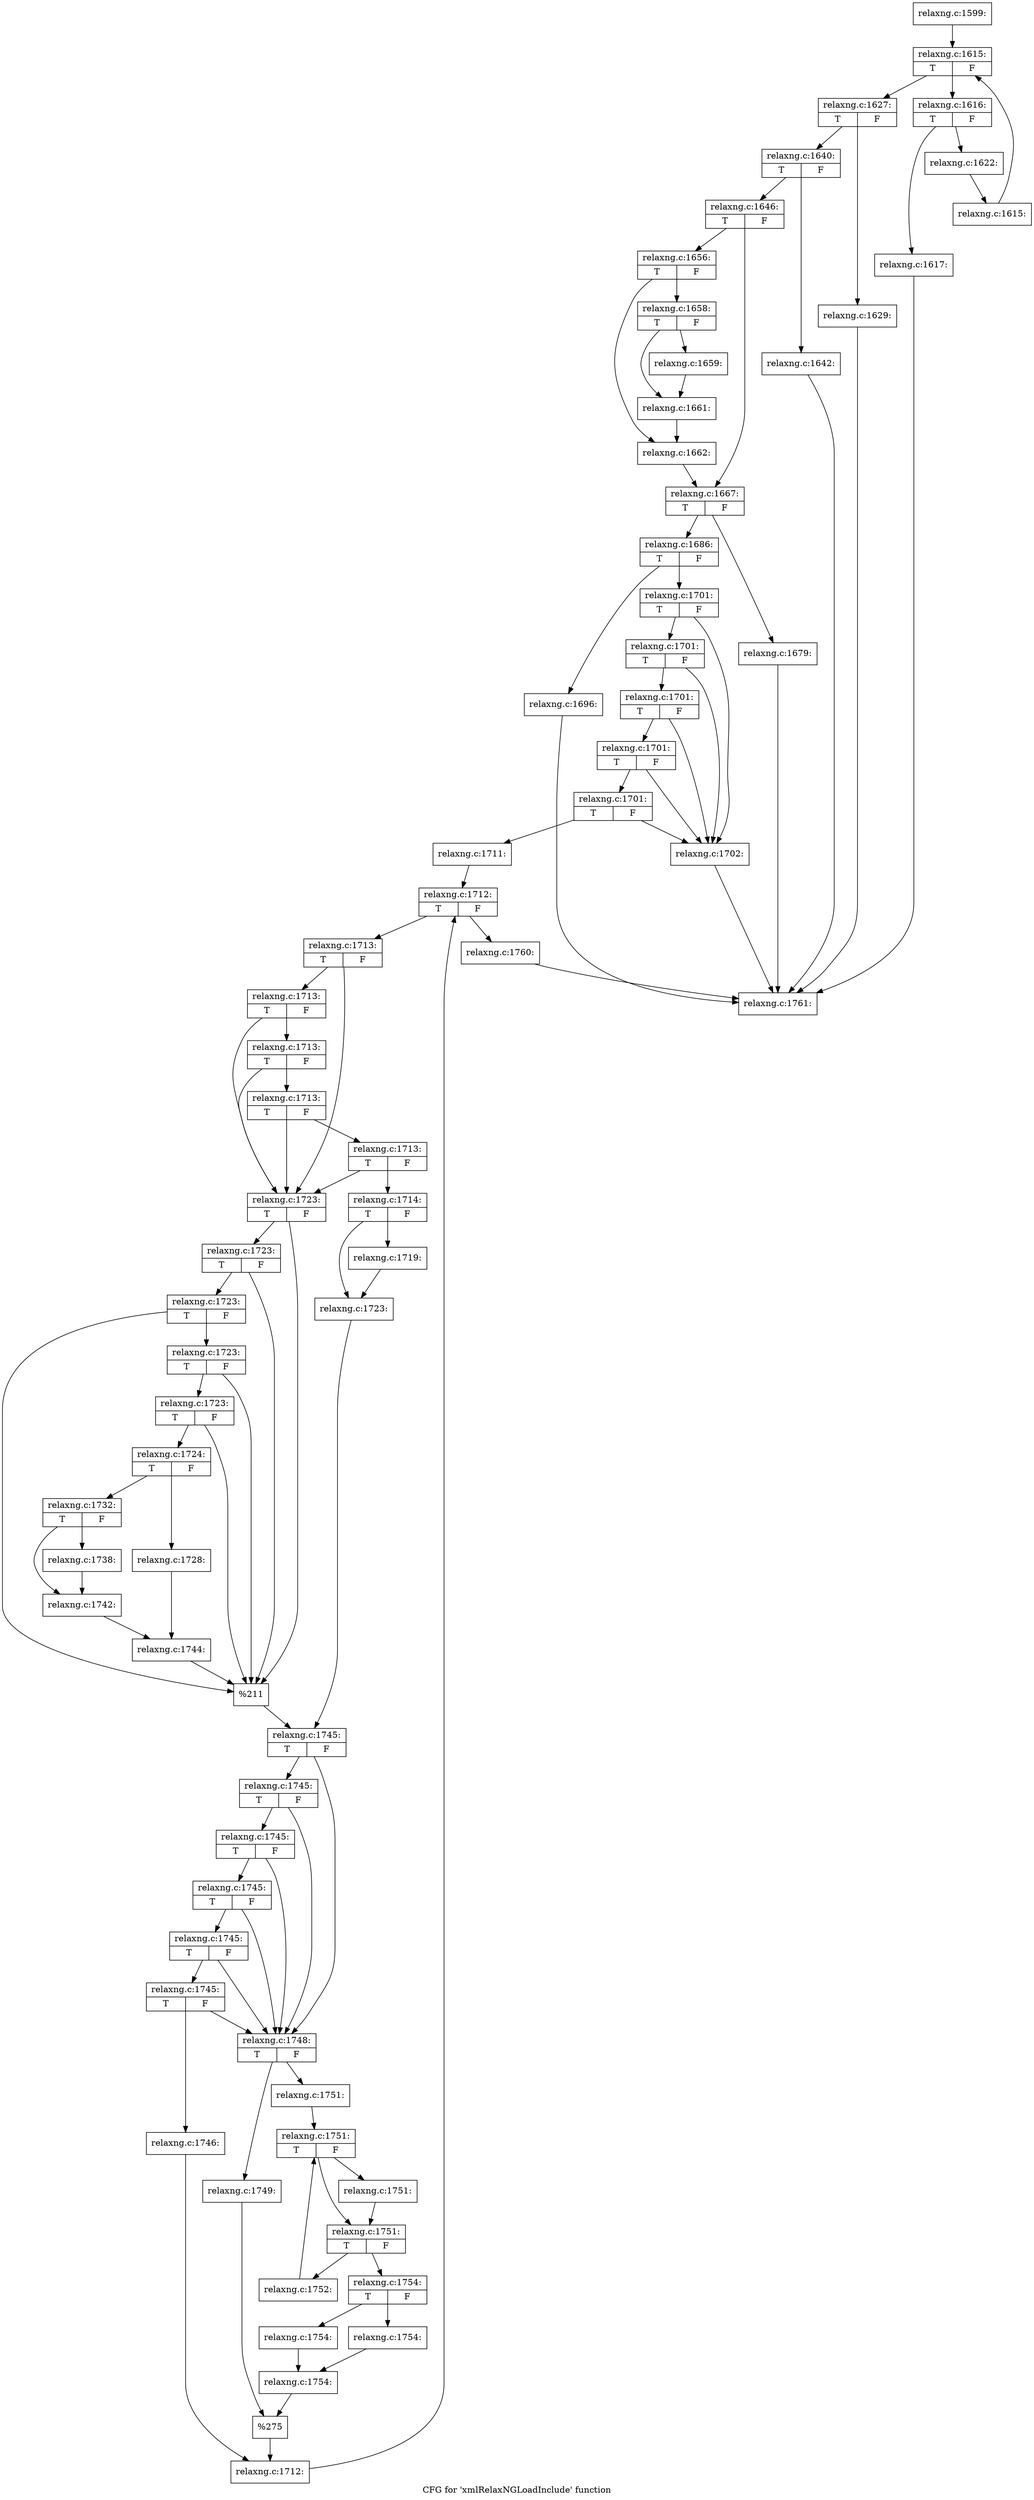 digraph "CFG for 'xmlRelaxNGLoadInclude' function" {
	label="CFG for 'xmlRelaxNGLoadInclude' function";

	Node0x555e9c361010 [shape=record,label="{relaxng.c:1599:}"];
	Node0x555e9c361010 -> Node0x555e9c36b2c0;
	Node0x555e9c36b2c0 [shape=record,label="{relaxng.c:1615:|{<s0>T|<s1>F}}"];
	Node0x555e9c36b2c0 -> Node0x555e9c36b5a0;
	Node0x555e9c36b2c0 -> Node0x555e9c36b120;
	Node0x555e9c36b5a0 [shape=record,label="{relaxng.c:1616:|{<s0>T|<s1>F}}"];
	Node0x555e9c36b5a0 -> Node0x555e9c36ba10;
	Node0x555e9c36b5a0 -> Node0x555e9c36ba60;
	Node0x555e9c36ba10 [shape=record,label="{relaxng.c:1617:}"];
	Node0x555e9c36ba10 -> Node0x555e9c3663d0;
	Node0x555e9c36ba60 [shape=record,label="{relaxng.c:1622:}"];
	Node0x555e9c36ba60 -> Node0x555e9c36b510;
	Node0x555e9c36b510 [shape=record,label="{relaxng.c:1615:}"];
	Node0x555e9c36b510 -> Node0x555e9c36b2c0;
	Node0x555e9c36b120 [shape=record,label="{relaxng.c:1627:|{<s0>T|<s1>F}}"];
	Node0x555e9c36b120 -> Node0x555e9c36cdb0;
	Node0x555e9c36b120 -> Node0x555e9c36ce00;
	Node0x555e9c36cdb0 [shape=record,label="{relaxng.c:1629:}"];
	Node0x555e9c36cdb0 -> Node0x555e9c3663d0;
	Node0x555e9c36ce00 [shape=record,label="{relaxng.c:1640:|{<s0>T|<s1>F}}"];
	Node0x555e9c36ce00 -> Node0x555e9c36d9a0;
	Node0x555e9c36ce00 -> Node0x555e9c36d9f0;
	Node0x555e9c36d9a0 [shape=record,label="{relaxng.c:1642:}"];
	Node0x555e9c36d9a0 -> Node0x555e9c3663d0;
	Node0x555e9c36d9f0 [shape=record,label="{relaxng.c:1646:|{<s0>T|<s1>F}}"];
	Node0x555e9c36d9f0 -> Node0x555e9c36f250;
	Node0x555e9c36d9f0 -> Node0x555e9c36f2a0;
	Node0x555e9c36f250 [shape=record,label="{relaxng.c:1656:|{<s0>T|<s1>F}}"];
	Node0x555e9c36f250 -> Node0x555e9c36f830;
	Node0x555e9c36f250 -> Node0x555e9c36f880;
	Node0x555e9c36f830 [shape=record,label="{relaxng.c:1658:|{<s0>T|<s1>F}}"];
	Node0x555e9c36f830 -> Node0x555e9c36fc40;
	Node0x555e9c36f830 -> Node0x555e9c36fc90;
	Node0x555e9c36fc40 [shape=record,label="{relaxng.c:1659:}"];
	Node0x555e9c36fc40 -> Node0x555e9c36fc90;
	Node0x555e9c36fc90 [shape=record,label="{relaxng.c:1661:}"];
	Node0x555e9c36fc90 -> Node0x555e9c36f880;
	Node0x555e9c36f880 [shape=record,label="{relaxng.c:1662:}"];
	Node0x555e9c36f880 -> Node0x555e9c36f2a0;
	Node0x555e9c36f2a0 [shape=record,label="{relaxng.c:1667:|{<s0>T|<s1>F}}"];
	Node0x555e9c36f2a0 -> Node0x555e9c3712f0;
	Node0x555e9c36f2a0 -> Node0x555e9c371340;
	Node0x555e9c3712f0 [shape=record,label="{relaxng.c:1679:}"];
	Node0x555e9c3712f0 -> Node0x555e9c3663d0;
	Node0x555e9c371340 [shape=record,label="{relaxng.c:1686:|{<s0>T|<s1>F}}"];
	Node0x555e9c371340 -> Node0x555e9c371f50;
	Node0x555e9c371340 -> Node0x555e9c371fa0;
	Node0x555e9c371f50 [shape=record,label="{relaxng.c:1696:}"];
	Node0x555e9c371f50 -> Node0x555e9c3663d0;
	Node0x555e9c371fa0 [shape=record,label="{relaxng.c:1701:|{<s0>T|<s1>F}}"];
	Node0x555e9c371fa0 -> Node0x555e9c372b90;
	Node0x555e9c371fa0 -> Node0x555e9c3729d0;
	Node0x555e9c372b90 [shape=record,label="{relaxng.c:1701:|{<s0>T|<s1>F}}"];
	Node0x555e9c372b90 -> Node0x555e9c372b40;
	Node0x555e9c372b90 -> Node0x555e9c3729d0;
	Node0x555e9c372b40 [shape=record,label="{relaxng.c:1701:|{<s0>T|<s1>F}}"];
	Node0x555e9c372b40 -> Node0x555e9c372af0;
	Node0x555e9c372b40 -> Node0x555e9c3729d0;
	Node0x555e9c372af0 [shape=record,label="{relaxng.c:1701:|{<s0>T|<s1>F}}"];
	Node0x555e9c372af0 -> Node0x555e9c372a70;
	Node0x555e9c372af0 -> Node0x555e9c3729d0;
	Node0x555e9c372a70 [shape=record,label="{relaxng.c:1701:|{<s0>T|<s1>F}}"];
	Node0x555e9c372a70 -> Node0x555e9c372a20;
	Node0x555e9c372a70 -> Node0x555e9c3729d0;
	Node0x555e9c3729d0 [shape=record,label="{relaxng.c:1702:}"];
	Node0x555e9c3729d0 -> Node0x555e9c3663d0;
	Node0x555e9c372a20 [shape=record,label="{relaxng.c:1711:}"];
	Node0x555e9c372a20 -> Node0x555e9c3744e0;
	Node0x555e9c3744e0 [shape=record,label="{relaxng.c:1712:|{<s0>T|<s1>F}}"];
	Node0x555e9c3744e0 -> Node0x555e9c3748e0;
	Node0x555e9c3744e0 -> Node0x555e9c374700;
	Node0x555e9c3748e0 [shape=record,label="{relaxng.c:1713:|{<s0>T|<s1>F}}"];
	Node0x555e9c3748e0 -> Node0x555e9c374ca0;
	Node0x555e9c3748e0 -> Node0x555e9c374b30;
	Node0x555e9c374ca0 [shape=record,label="{relaxng.c:1713:|{<s0>T|<s1>F}}"];
	Node0x555e9c374ca0 -> Node0x555e9c374c50;
	Node0x555e9c374ca0 -> Node0x555e9c374b30;
	Node0x555e9c374c50 [shape=record,label="{relaxng.c:1713:|{<s0>T|<s1>F}}"];
	Node0x555e9c374c50 -> Node0x555e9c374c00;
	Node0x555e9c374c50 -> Node0x555e9c374b30;
	Node0x555e9c374c00 [shape=record,label="{relaxng.c:1713:|{<s0>T|<s1>F}}"];
	Node0x555e9c374c00 -> Node0x555e9c374b80;
	Node0x555e9c374c00 -> Node0x555e9c374b30;
	Node0x555e9c374b80 [shape=record,label="{relaxng.c:1713:|{<s0>T|<s1>F}}"];
	Node0x555e9c374b80 -> Node0x555e9c374a90;
	Node0x555e9c374b80 -> Node0x555e9c374b30;
	Node0x555e9c374a90 [shape=record,label="{relaxng.c:1714:|{<s0>T|<s1>F}}"];
	Node0x555e9c374a90 -> Node0x555e9c376570;
	Node0x555e9c374a90 -> Node0x555e9c371d00;
	Node0x555e9c371d00 [shape=record,label="{relaxng.c:1719:}"];
	Node0x555e9c371d00 -> Node0x555e9c376570;
	Node0x555e9c376570 [shape=record,label="{relaxng.c:1723:}"];
	Node0x555e9c376570 -> Node0x555e9c374ae0;
	Node0x555e9c374b30 [shape=record,label="{relaxng.c:1723:|{<s0>T|<s1>F}}"];
	Node0x555e9c374b30 -> Node0x555e9c3771c0;
	Node0x555e9c374b30 -> Node0x555e9c377050;
	Node0x555e9c3771c0 [shape=record,label="{relaxng.c:1723:|{<s0>T|<s1>F}}"];
	Node0x555e9c3771c0 -> Node0x555e9c377170;
	Node0x555e9c3771c0 -> Node0x555e9c377050;
	Node0x555e9c377170 [shape=record,label="{relaxng.c:1723:|{<s0>T|<s1>F}}"];
	Node0x555e9c377170 -> Node0x555e9c377120;
	Node0x555e9c377170 -> Node0x555e9c377050;
	Node0x555e9c377120 [shape=record,label="{relaxng.c:1723:|{<s0>T|<s1>F}}"];
	Node0x555e9c377120 -> Node0x555e9c3770a0;
	Node0x555e9c377120 -> Node0x555e9c377050;
	Node0x555e9c3770a0 [shape=record,label="{relaxng.c:1723:|{<s0>T|<s1>F}}"];
	Node0x555e9c3770a0 -> Node0x555e9c377000;
	Node0x555e9c3770a0 -> Node0x555e9c377050;
	Node0x555e9c377000 [shape=record,label="{relaxng.c:1724:|{<s0>T|<s1>F}}"];
	Node0x555e9c377000 -> Node0x555e9c378560;
	Node0x555e9c377000 -> Node0x555e9c378600;
	Node0x555e9c378560 [shape=record,label="{relaxng.c:1728:}"];
	Node0x555e9c378560 -> Node0x555e9c3785b0;
	Node0x555e9c378600 [shape=record,label="{relaxng.c:1732:|{<s0>T|<s1>F}}"];
	Node0x555e9c378600 -> Node0x555e9c2ceac0;
	Node0x555e9c378600 -> Node0x555e9c2cea70;
	Node0x555e9c2cea70 [shape=record,label="{relaxng.c:1738:}"];
	Node0x555e9c2cea70 -> Node0x555e9c2ceac0;
	Node0x555e9c2ceac0 [shape=record,label="{relaxng.c:1742:}"];
	Node0x555e9c2ceac0 -> Node0x555e9c3785b0;
	Node0x555e9c3785b0 [shape=record,label="{relaxng.c:1744:}"];
	Node0x555e9c3785b0 -> Node0x555e9c377050;
	Node0x555e9c377050 [shape=record,label="{%211}"];
	Node0x555e9c377050 -> Node0x555e9c374ae0;
	Node0x555e9c374ae0 [shape=record,label="{relaxng.c:1745:|{<s0>T|<s1>F}}"];
	Node0x555e9c374ae0 -> Node0x555e9c2cfab0;
	Node0x555e9c374ae0 -> Node0x555e9c2cf8c0;
	Node0x555e9c2cfab0 [shape=record,label="{relaxng.c:1745:|{<s0>T|<s1>F}}"];
	Node0x555e9c2cfab0 -> Node0x555e9c2cfa60;
	Node0x555e9c2cfab0 -> Node0x555e9c2cf8c0;
	Node0x555e9c2cfa60 [shape=record,label="{relaxng.c:1745:|{<s0>T|<s1>F}}"];
	Node0x555e9c2cfa60 -> Node0x555e9c2cfa10;
	Node0x555e9c2cfa60 -> Node0x555e9c2cf8c0;
	Node0x555e9c2cfa10 [shape=record,label="{relaxng.c:1745:|{<s0>T|<s1>F}}"];
	Node0x555e9c2cfa10 -> Node0x555e9c2cf990;
	Node0x555e9c2cfa10 -> Node0x555e9c2cf8c0;
	Node0x555e9c2cf990 [shape=record,label="{relaxng.c:1745:|{<s0>T|<s1>F}}"];
	Node0x555e9c2cf990 -> Node0x555e9c2cf910;
	Node0x555e9c2cf990 -> Node0x555e9c2cf8c0;
	Node0x555e9c2cf910 [shape=record,label="{relaxng.c:1745:|{<s0>T|<s1>F}}"];
	Node0x555e9c2cf910 -> Node0x555e9c2cf820;
	Node0x555e9c2cf910 -> Node0x555e9c2cf8c0;
	Node0x555e9c2cf820 [shape=record,label="{relaxng.c:1746:}"];
	Node0x555e9c2cf820 -> Node0x555e9c2cf870;
	Node0x555e9c2cf8c0 [shape=record,label="{relaxng.c:1748:|{<s0>T|<s1>F}}"];
	Node0x555e9c2cf8c0 -> Node0x555e9c2d10e0;
	Node0x555e9c2cf8c0 -> Node0x555e9c2d1180;
	Node0x555e9c2d10e0 [shape=record,label="{relaxng.c:1749:}"];
	Node0x555e9c2d10e0 -> Node0x555e9c2d1130;
	Node0x555e9c2d1180 [shape=record,label="{relaxng.c:1751:}"];
	Node0x555e9c2d1180 -> Node0x555e9c2d1970;
	Node0x555e9c2d1970 [shape=record,label="{relaxng.c:1751:|{<s0>T|<s1>F}}"];
	Node0x555e9c2d1970 -> Node0x555e9c2d1c60;
	Node0x555e9c2d1970 -> Node0x555e9c2d1c10;
	Node0x555e9c2d1c60 [shape=record,label="{relaxng.c:1751:}"];
	Node0x555e9c2d1c60 -> Node0x555e9c2d1c10;
	Node0x555e9c2d1c10 [shape=record,label="{relaxng.c:1751:|{<s0>T|<s1>F}}"];
	Node0x555e9c2d1c10 -> Node0x555e9c2d24c0;
	Node0x555e9c2d1c10 -> Node0x555e9c2d1b90;
	Node0x555e9c2d24c0 [shape=record,label="{relaxng.c:1752:}"];
	Node0x555e9c2d24c0 -> Node0x555e9c2d1970;
	Node0x555e9c2d1b90 [shape=record,label="{relaxng.c:1754:|{<s0>T|<s1>F}}"];
	Node0x555e9c2d1b90 -> Node0x555e9c2d2930;
	Node0x555e9c2d1b90 -> Node0x555e9c2d2980;
	Node0x555e9c2d2930 [shape=record,label="{relaxng.c:1754:}"];
	Node0x555e9c2d2930 -> Node0x555e9c2d29d0;
	Node0x555e9c2d2980 [shape=record,label="{relaxng.c:1754:}"];
	Node0x555e9c2d2980 -> Node0x555e9c2d29d0;
	Node0x555e9c2d29d0 [shape=record,label="{relaxng.c:1754:}"];
	Node0x555e9c2d29d0 -> Node0x555e9c2d1130;
	Node0x555e9c2d1130 [shape=record,label="{%275}"];
	Node0x555e9c2d1130 -> Node0x555e9c2cf870;
	Node0x555e9c2cf870 [shape=record,label="{relaxng.c:1712:}"];
	Node0x555e9c2cf870 -> Node0x555e9c3744e0;
	Node0x555e9c374700 [shape=record,label="{relaxng.c:1760:}"];
	Node0x555e9c374700 -> Node0x555e9c3663d0;
	Node0x555e9c3663d0 [shape=record,label="{relaxng.c:1761:}"];
}
